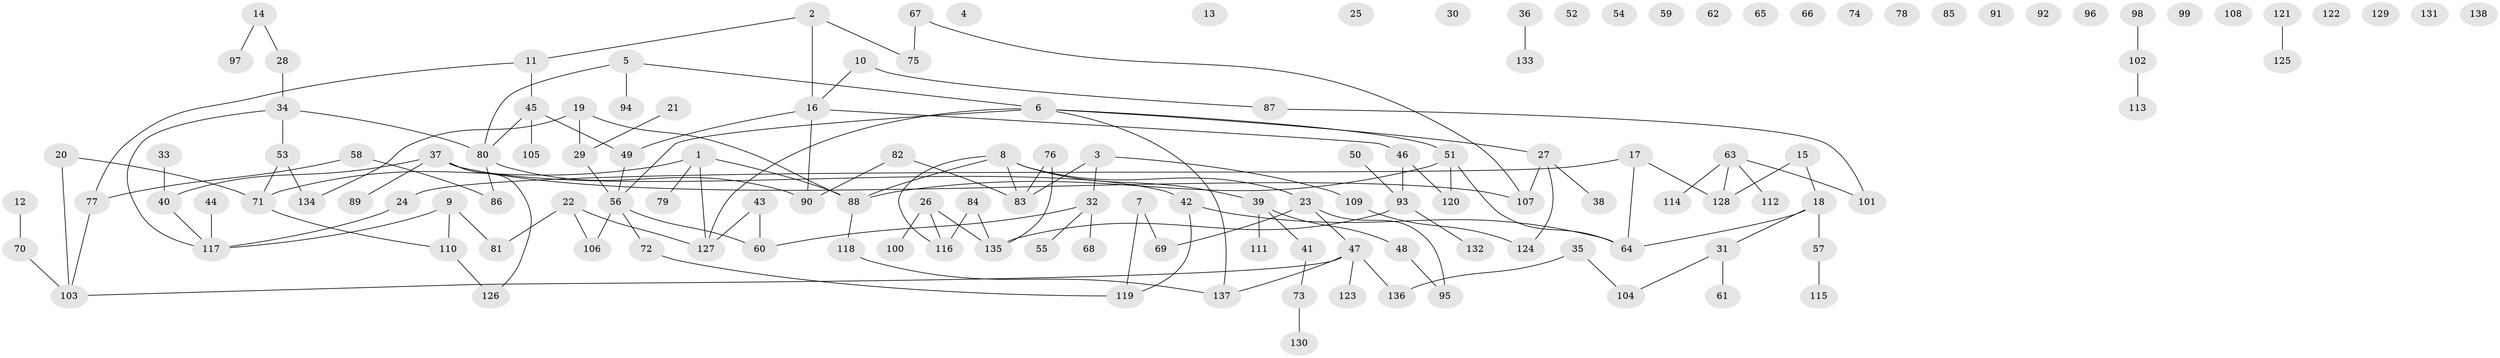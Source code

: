 // Generated by graph-tools (version 1.1) at 2025/00/03/09/25 03:00:54]
// undirected, 138 vertices, 146 edges
graph export_dot {
graph [start="1"]
  node [color=gray90,style=filled];
  1;
  2;
  3;
  4;
  5;
  6;
  7;
  8;
  9;
  10;
  11;
  12;
  13;
  14;
  15;
  16;
  17;
  18;
  19;
  20;
  21;
  22;
  23;
  24;
  25;
  26;
  27;
  28;
  29;
  30;
  31;
  32;
  33;
  34;
  35;
  36;
  37;
  38;
  39;
  40;
  41;
  42;
  43;
  44;
  45;
  46;
  47;
  48;
  49;
  50;
  51;
  52;
  53;
  54;
  55;
  56;
  57;
  58;
  59;
  60;
  61;
  62;
  63;
  64;
  65;
  66;
  67;
  68;
  69;
  70;
  71;
  72;
  73;
  74;
  75;
  76;
  77;
  78;
  79;
  80;
  81;
  82;
  83;
  84;
  85;
  86;
  87;
  88;
  89;
  90;
  91;
  92;
  93;
  94;
  95;
  96;
  97;
  98;
  99;
  100;
  101;
  102;
  103;
  104;
  105;
  106;
  107;
  108;
  109;
  110;
  111;
  112;
  113;
  114;
  115;
  116;
  117;
  118;
  119;
  120;
  121;
  122;
  123;
  124;
  125;
  126;
  127;
  128;
  129;
  130;
  131;
  132;
  133;
  134;
  135;
  136;
  137;
  138;
  1 -- 71;
  1 -- 79;
  1 -- 88;
  1 -- 127;
  2 -- 11;
  2 -- 16;
  2 -- 75;
  3 -- 32;
  3 -- 83;
  3 -- 109;
  5 -- 6;
  5 -- 80;
  5 -- 94;
  6 -- 27;
  6 -- 51;
  6 -- 56;
  6 -- 127;
  6 -- 137;
  7 -- 69;
  7 -- 119;
  8 -- 23;
  8 -- 39;
  8 -- 83;
  8 -- 88;
  8 -- 116;
  9 -- 81;
  9 -- 110;
  9 -- 117;
  10 -- 16;
  10 -- 87;
  11 -- 45;
  11 -- 77;
  12 -- 70;
  14 -- 28;
  14 -- 97;
  15 -- 18;
  15 -- 128;
  16 -- 46;
  16 -- 49;
  16 -- 90;
  17 -- 24;
  17 -- 64;
  17 -- 128;
  18 -- 31;
  18 -- 57;
  18 -- 64;
  19 -- 29;
  19 -- 88;
  19 -- 134;
  20 -- 71;
  20 -- 103;
  21 -- 29;
  22 -- 81;
  22 -- 106;
  22 -- 127;
  23 -- 47;
  23 -- 69;
  23 -- 95;
  24 -- 117;
  26 -- 100;
  26 -- 116;
  26 -- 135;
  27 -- 38;
  27 -- 107;
  27 -- 124;
  28 -- 34;
  29 -- 56;
  31 -- 61;
  31 -- 104;
  32 -- 55;
  32 -- 60;
  32 -- 68;
  33 -- 40;
  34 -- 53;
  34 -- 80;
  34 -- 117;
  35 -- 104;
  35 -- 136;
  36 -- 133;
  37 -- 40;
  37 -- 42;
  37 -- 89;
  37 -- 107;
  37 -- 126;
  39 -- 41;
  39 -- 48;
  39 -- 111;
  40 -- 117;
  41 -- 73;
  42 -- 64;
  42 -- 119;
  43 -- 60;
  43 -- 127;
  44 -- 117;
  45 -- 49;
  45 -- 80;
  45 -- 105;
  46 -- 93;
  46 -- 120;
  47 -- 103;
  47 -- 123;
  47 -- 136;
  47 -- 137;
  48 -- 95;
  49 -- 56;
  50 -- 93;
  51 -- 64;
  51 -- 88;
  51 -- 120;
  53 -- 71;
  53 -- 134;
  56 -- 60;
  56 -- 72;
  56 -- 106;
  57 -- 115;
  58 -- 77;
  58 -- 86;
  63 -- 101;
  63 -- 112;
  63 -- 114;
  63 -- 128;
  67 -- 75;
  67 -- 107;
  70 -- 103;
  71 -- 110;
  72 -- 119;
  73 -- 130;
  76 -- 83;
  76 -- 135;
  77 -- 103;
  80 -- 86;
  80 -- 90;
  82 -- 83;
  82 -- 90;
  84 -- 116;
  84 -- 135;
  87 -- 101;
  88 -- 118;
  93 -- 132;
  93 -- 135;
  98 -- 102;
  102 -- 113;
  109 -- 124;
  110 -- 126;
  118 -- 137;
  121 -- 125;
}
